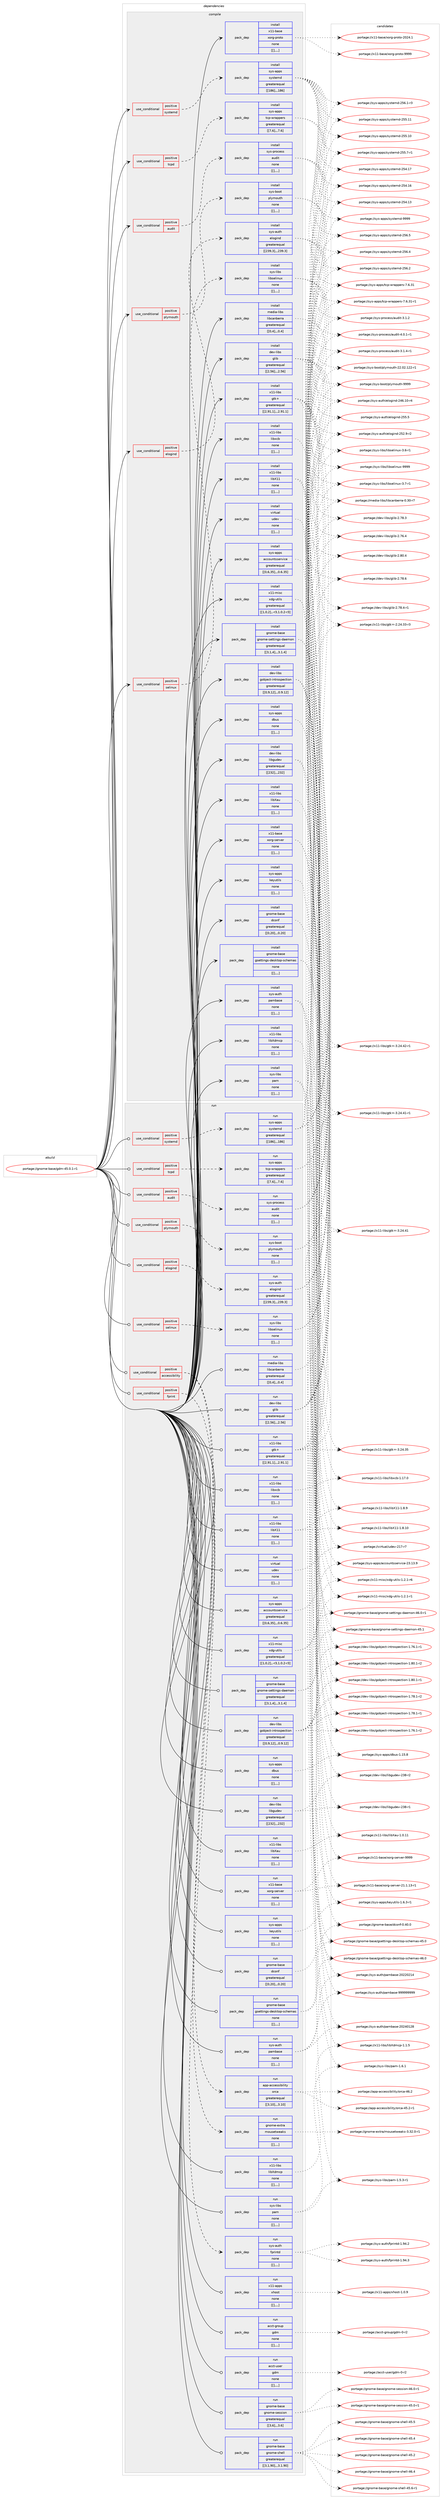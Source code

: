 digraph prolog {

# *************
# Graph options
# *************

newrank=true;
concentrate=true;
compound=true;
graph [rankdir=LR,fontname=Helvetica,fontsize=10,ranksep=1.5];#, ranksep=2.5, nodesep=0.2];
edge  [arrowhead=vee];
node  [fontname=Helvetica,fontsize=10];

# **********
# The ebuild
# **********

subgraph cluster_leftcol {
color=gray;
label=<<i>ebuild</i>>;
id [label="portage://gnome-base/gdm-45.0.1-r1", color=red, width=4, href="../gnome-base/gdm-45.0.1-r1.svg"];
}

# ****************
# The dependencies
# ****************

subgraph cluster_midcol {
color=gray;
label=<<i>dependencies</i>>;
subgraph cluster_compile {
fillcolor="#eeeeee";
style=filled;
label=<<i>compile</i>>;
subgraph cond66956 {
dependency240316 [label=<<TABLE BORDER="0" CELLBORDER="1" CELLSPACING="0" CELLPADDING="4"><TR><TD ROWSPAN="3" CELLPADDING="10">use_conditional</TD></TR><TR><TD>positive</TD></TR><TR><TD>audit</TD></TR></TABLE>>, shape=none, color=red];
subgraph pack171849 {
dependency240317 [label=<<TABLE BORDER="0" CELLBORDER="1" CELLSPACING="0" CELLPADDING="4" WIDTH="220"><TR><TD ROWSPAN="6" CELLPADDING="30">pack_dep</TD></TR><TR><TD WIDTH="110">install</TD></TR><TR><TD>sys-process</TD></TR><TR><TD>audit</TD></TR><TR><TD>none</TD></TR><TR><TD>[[],,,,]</TD></TR></TABLE>>, shape=none, color=blue];
}
dependency240316:e -> dependency240317:w [weight=20,style="dashed",arrowhead="vee"];
}
id:e -> dependency240316:w [weight=20,style="solid",arrowhead="vee"];
subgraph cond66957 {
dependency240318 [label=<<TABLE BORDER="0" CELLBORDER="1" CELLSPACING="0" CELLPADDING="4"><TR><TD ROWSPAN="3" CELLPADDING="10">use_conditional</TD></TR><TR><TD>positive</TD></TR><TR><TD>elogind</TD></TR></TABLE>>, shape=none, color=red];
subgraph pack171850 {
dependency240319 [label=<<TABLE BORDER="0" CELLBORDER="1" CELLSPACING="0" CELLPADDING="4" WIDTH="220"><TR><TD ROWSPAN="6" CELLPADDING="30">pack_dep</TD></TR><TR><TD WIDTH="110">install</TD></TR><TR><TD>sys-auth</TD></TR><TR><TD>elogind</TD></TR><TR><TD>greaterequal</TD></TR><TR><TD>[[239,3],,,239.3]</TD></TR></TABLE>>, shape=none, color=blue];
}
dependency240318:e -> dependency240319:w [weight=20,style="dashed",arrowhead="vee"];
}
id:e -> dependency240318:w [weight=20,style="solid",arrowhead="vee"];
subgraph cond66958 {
dependency240320 [label=<<TABLE BORDER="0" CELLBORDER="1" CELLSPACING="0" CELLPADDING="4"><TR><TD ROWSPAN="3" CELLPADDING="10">use_conditional</TD></TR><TR><TD>positive</TD></TR><TR><TD>plymouth</TD></TR></TABLE>>, shape=none, color=red];
subgraph pack171851 {
dependency240321 [label=<<TABLE BORDER="0" CELLBORDER="1" CELLSPACING="0" CELLPADDING="4" WIDTH="220"><TR><TD ROWSPAN="6" CELLPADDING="30">pack_dep</TD></TR><TR><TD WIDTH="110">install</TD></TR><TR><TD>sys-boot</TD></TR><TR><TD>plymouth</TD></TR><TR><TD>none</TD></TR><TR><TD>[[],,,,]</TD></TR></TABLE>>, shape=none, color=blue];
}
dependency240320:e -> dependency240321:w [weight=20,style="dashed",arrowhead="vee"];
}
id:e -> dependency240320:w [weight=20,style="solid",arrowhead="vee"];
subgraph cond66959 {
dependency240322 [label=<<TABLE BORDER="0" CELLBORDER="1" CELLSPACING="0" CELLPADDING="4"><TR><TD ROWSPAN="3" CELLPADDING="10">use_conditional</TD></TR><TR><TD>positive</TD></TR><TR><TD>selinux</TD></TR></TABLE>>, shape=none, color=red];
subgraph pack171852 {
dependency240323 [label=<<TABLE BORDER="0" CELLBORDER="1" CELLSPACING="0" CELLPADDING="4" WIDTH="220"><TR><TD ROWSPAN="6" CELLPADDING="30">pack_dep</TD></TR><TR><TD WIDTH="110">install</TD></TR><TR><TD>sys-libs</TD></TR><TR><TD>libselinux</TD></TR><TR><TD>none</TD></TR><TR><TD>[[],,,,]</TD></TR></TABLE>>, shape=none, color=blue];
}
dependency240322:e -> dependency240323:w [weight=20,style="dashed",arrowhead="vee"];
}
id:e -> dependency240322:w [weight=20,style="solid",arrowhead="vee"];
subgraph cond66960 {
dependency240324 [label=<<TABLE BORDER="0" CELLBORDER="1" CELLSPACING="0" CELLPADDING="4"><TR><TD ROWSPAN="3" CELLPADDING="10">use_conditional</TD></TR><TR><TD>positive</TD></TR><TR><TD>systemd</TD></TR></TABLE>>, shape=none, color=red];
subgraph pack171853 {
dependency240325 [label=<<TABLE BORDER="0" CELLBORDER="1" CELLSPACING="0" CELLPADDING="4" WIDTH="220"><TR><TD ROWSPAN="6" CELLPADDING="30">pack_dep</TD></TR><TR><TD WIDTH="110">install</TD></TR><TR><TD>sys-apps</TD></TR><TR><TD>systemd</TD></TR><TR><TD>greaterequal</TD></TR><TR><TD>[[186],,,186]</TD></TR></TABLE>>, shape=none, color=blue];
}
dependency240324:e -> dependency240325:w [weight=20,style="dashed",arrowhead="vee"];
}
id:e -> dependency240324:w [weight=20,style="solid",arrowhead="vee"];
subgraph cond66961 {
dependency240326 [label=<<TABLE BORDER="0" CELLBORDER="1" CELLSPACING="0" CELLPADDING="4"><TR><TD ROWSPAN="3" CELLPADDING="10">use_conditional</TD></TR><TR><TD>positive</TD></TR><TR><TD>tcpd</TD></TR></TABLE>>, shape=none, color=red];
subgraph pack171854 {
dependency240327 [label=<<TABLE BORDER="0" CELLBORDER="1" CELLSPACING="0" CELLPADDING="4" WIDTH="220"><TR><TD ROWSPAN="6" CELLPADDING="30">pack_dep</TD></TR><TR><TD WIDTH="110">install</TD></TR><TR><TD>sys-apps</TD></TR><TR><TD>tcp-wrappers</TD></TR><TR><TD>greaterequal</TD></TR><TR><TD>[[7,6],,,7.6]</TD></TR></TABLE>>, shape=none, color=blue];
}
dependency240326:e -> dependency240327:w [weight=20,style="dashed",arrowhead="vee"];
}
id:e -> dependency240326:w [weight=20,style="solid",arrowhead="vee"];
subgraph pack171855 {
dependency240328 [label=<<TABLE BORDER="0" CELLBORDER="1" CELLSPACING="0" CELLPADDING="4" WIDTH="220"><TR><TD ROWSPAN="6" CELLPADDING="30">pack_dep</TD></TR><TR><TD WIDTH="110">install</TD></TR><TR><TD>dev-libs</TD></TR><TR><TD>glib</TD></TR><TR><TD>greaterequal</TD></TR><TR><TD>[[2,56],,,2.56]</TD></TR></TABLE>>, shape=none, color=blue];
}
id:e -> dependency240328:w [weight=20,style="solid",arrowhead="vee"];
subgraph pack171856 {
dependency240329 [label=<<TABLE BORDER="0" CELLBORDER="1" CELLSPACING="0" CELLPADDING="4" WIDTH="220"><TR><TD ROWSPAN="6" CELLPADDING="30">pack_dep</TD></TR><TR><TD WIDTH="110">install</TD></TR><TR><TD>dev-libs</TD></TR><TR><TD>gobject-introspection</TD></TR><TR><TD>greaterequal</TD></TR><TR><TD>[[0,9,12],,,0.9.12]</TD></TR></TABLE>>, shape=none, color=blue];
}
id:e -> dependency240329:w [weight=20,style="solid",arrowhead="vee"];
subgraph pack171857 {
dependency240330 [label=<<TABLE BORDER="0" CELLBORDER="1" CELLSPACING="0" CELLPADDING="4" WIDTH="220"><TR><TD ROWSPAN="6" CELLPADDING="30">pack_dep</TD></TR><TR><TD WIDTH="110">install</TD></TR><TR><TD>dev-libs</TD></TR><TR><TD>libgudev</TD></TR><TR><TD>greaterequal</TD></TR><TR><TD>[[232],,,232]</TD></TR></TABLE>>, shape=none, color=blue];
}
id:e -> dependency240330:w [weight=20,style="solid",arrowhead="vee"];
subgraph pack171858 {
dependency240331 [label=<<TABLE BORDER="0" CELLBORDER="1" CELLSPACING="0" CELLPADDING="4" WIDTH="220"><TR><TD ROWSPAN="6" CELLPADDING="30">pack_dep</TD></TR><TR><TD WIDTH="110">install</TD></TR><TR><TD>gnome-base</TD></TR><TR><TD>dconf</TD></TR><TR><TD>greaterequal</TD></TR><TR><TD>[[0,20],,,0.20]</TD></TR></TABLE>>, shape=none, color=blue];
}
id:e -> dependency240331:w [weight=20,style="solid",arrowhead="vee"];
subgraph pack171859 {
dependency240332 [label=<<TABLE BORDER="0" CELLBORDER="1" CELLSPACING="0" CELLPADDING="4" WIDTH="220"><TR><TD ROWSPAN="6" CELLPADDING="30">pack_dep</TD></TR><TR><TD WIDTH="110">install</TD></TR><TR><TD>gnome-base</TD></TR><TR><TD>gnome-settings-daemon</TD></TR><TR><TD>greaterequal</TD></TR><TR><TD>[[3,1,4],,,3.1.4]</TD></TR></TABLE>>, shape=none, color=blue];
}
id:e -> dependency240332:w [weight=20,style="solid",arrowhead="vee"];
subgraph pack171860 {
dependency240333 [label=<<TABLE BORDER="0" CELLBORDER="1" CELLSPACING="0" CELLPADDING="4" WIDTH="220"><TR><TD ROWSPAN="6" CELLPADDING="30">pack_dep</TD></TR><TR><TD WIDTH="110">install</TD></TR><TR><TD>gnome-base</TD></TR><TR><TD>gsettings-desktop-schemas</TD></TR><TR><TD>none</TD></TR><TR><TD>[[],,,,]</TD></TR></TABLE>>, shape=none, color=blue];
}
id:e -> dependency240333:w [weight=20,style="solid",arrowhead="vee"];
subgraph pack171861 {
dependency240334 [label=<<TABLE BORDER="0" CELLBORDER="1" CELLSPACING="0" CELLPADDING="4" WIDTH="220"><TR><TD ROWSPAN="6" CELLPADDING="30">pack_dep</TD></TR><TR><TD WIDTH="110">install</TD></TR><TR><TD>media-libs</TD></TR><TR><TD>libcanberra</TD></TR><TR><TD>greaterequal</TD></TR><TR><TD>[[0,4],,,0.4]</TD></TR></TABLE>>, shape=none, color=blue];
}
id:e -> dependency240334:w [weight=20,style="solid",arrowhead="vee"];
subgraph pack171862 {
dependency240335 [label=<<TABLE BORDER="0" CELLBORDER="1" CELLSPACING="0" CELLPADDING="4" WIDTH="220"><TR><TD ROWSPAN="6" CELLPADDING="30">pack_dep</TD></TR><TR><TD WIDTH="110">install</TD></TR><TR><TD>sys-apps</TD></TR><TR><TD>accountsservice</TD></TR><TR><TD>greaterequal</TD></TR><TR><TD>[[0,6,35],,,0.6.35]</TD></TR></TABLE>>, shape=none, color=blue];
}
id:e -> dependency240335:w [weight=20,style="solid",arrowhead="vee"];
subgraph pack171863 {
dependency240336 [label=<<TABLE BORDER="0" CELLBORDER="1" CELLSPACING="0" CELLPADDING="4" WIDTH="220"><TR><TD ROWSPAN="6" CELLPADDING="30">pack_dep</TD></TR><TR><TD WIDTH="110">install</TD></TR><TR><TD>sys-apps</TD></TR><TR><TD>dbus</TD></TR><TR><TD>none</TD></TR><TR><TD>[[],,,,]</TD></TR></TABLE>>, shape=none, color=blue];
}
id:e -> dependency240336:w [weight=20,style="solid",arrowhead="vee"];
subgraph pack171864 {
dependency240337 [label=<<TABLE BORDER="0" CELLBORDER="1" CELLSPACING="0" CELLPADDING="4" WIDTH="220"><TR><TD ROWSPAN="6" CELLPADDING="30">pack_dep</TD></TR><TR><TD WIDTH="110">install</TD></TR><TR><TD>sys-apps</TD></TR><TR><TD>keyutils</TD></TR><TR><TD>none</TD></TR><TR><TD>[[],,,,]</TD></TR></TABLE>>, shape=none, color=blue];
}
id:e -> dependency240337:w [weight=20,style="solid",arrowhead="vee"];
subgraph pack171865 {
dependency240338 [label=<<TABLE BORDER="0" CELLBORDER="1" CELLSPACING="0" CELLPADDING="4" WIDTH="220"><TR><TD ROWSPAN="6" CELLPADDING="30">pack_dep</TD></TR><TR><TD WIDTH="110">install</TD></TR><TR><TD>sys-auth</TD></TR><TR><TD>pambase</TD></TR><TR><TD>none</TD></TR><TR><TD>[[],,,,]</TD></TR></TABLE>>, shape=none, color=blue];
}
id:e -> dependency240338:w [weight=20,style="solid",arrowhead="vee"];
subgraph pack171866 {
dependency240339 [label=<<TABLE BORDER="0" CELLBORDER="1" CELLSPACING="0" CELLPADDING="4" WIDTH="220"><TR><TD ROWSPAN="6" CELLPADDING="30">pack_dep</TD></TR><TR><TD WIDTH="110">install</TD></TR><TR><TD>sys-libs</TD></TR><TR><TD>pam</TD></TR><TR><TD>none</TD></TR><TR><TD>[[],,,,]</TD></TR></TABLE>>, shape=none, color=blue];
}
id:e -> dependency240339:w [weight=20,style="solid",arrowhead="vee"];
subgraph pack171867 {
dependency240340 [label=<<TABLE BORDER="0" CELLBORDER="1" CELLSPACING="0" CELLPADDING="4" WIDTH="220"><TR><TD ROWSPAN="6" CELLPADDING="30">pack_dep</TD></TR><TR><TD WIDTH="110">install</TD></TR><TR><TD>virtual</TD></TR><TR><TD>udev</TD></TR><TR><TD>none</TD></TR><TR><TD>[[],,,,]</TD></TR></TABLE>>, shape=none, color=blue];
}
id:e -> dependency240340:w [weight=20,style="solid",arrowhead="vee"];
subgraph pack171868 {
dependency240341 [label=<<TABLE BORDER="0" CELLBORDER="1" CELLSPACING="0" CELLPADDING="4" WIDTH="220"><TR><TD ROWSPAN="6" CELLPADDING="30">pack_dep</TD></TR><TR><TD WIDTH="110">install</TD></TR><TR><TD>x11-base</TD></TR><TR><TD>xorg-proto</TD></TR><TR><TD>none</TD></TR><TR><TD>[[],,,,]</TD></TR></TABLE>>, shape=none, color=blue];
}
id:e -> dependency240341:w [weight=20,style="solid",arrowhead="vee"];
subgraph pack171869 {
dependency240342 [label=<<TABLE BORDER="0" CELLBORDER="1" CELLSPACING="0" CELLPADDING="4" WIDTH="220"><TR><TD ROWSPAN="6" CELLPADDING="30">pack_dep</TD></TR><TR><TD WIDTH="110">install</TD></TR><TR><TD>x11-base</TD></TR><TR><TD>xorg-server</TD></TR><TR><TD>none</TD></TR><TR><TD>[[],,,,]</TD></TR></TABLE>>, shape=none, color=blue];
}
id:e -> dependency240342:w [weight=20,style="solid",arrowhead="vee"];
subgraph pack171870 {
dependency240343 [label=<<TABLE BORDER="0" CELLBORDER="1" CELLSPACING="0" CELLPADDING="4" WIDTH="220"><TR><TD ROWSPAN="6" CELLPADDING="30">pack_dep</TD></TR><TR><TD WIDTH="110">install</TD></TR><TR><TD>x11-libs</TD></TR><TR><TD>gtk+</TD></TR><TR><TD>greaterequal</TD></TR><TR><TD>[[2,91,1],,,2.91.1]</TD></TR></TABLE>>, shape=none, color=blue];
}
id:e -> dependency240343:w [weight=20,style="solid",arrowhead="vee"];
subgraph pack171871 {
dependency240344 [label=<<TABLE BORDER="0" CELLBORDER="1" CELLSPACING="0" CELLPADDING="4" WIDTH="220"><TR><TD ROWSPAN="6" CELLPADDING="30">pack_dep</TD></TR><TR><TD WIDTH="110">install</TD></TR><TR><TD>x11-libs</TD></TR><TR><TD>libX11</TD></TR><TR><TD>none</TD></TR><TR><TD>[[],,,,]</TD></TR></TABLE>>, shape=none, color=blue];
}
id:e -> dependency240344:w [weight=20,style="solid",arrowhead="vee"];
subgraph pack171872 {
dependency240345 [label=<<TABLE BORDER="0" CELLBORDER="1" CELLSPACING="0" CELLPADDING="4" WIDTH="220"><TR><TD ROWSPAN="6" CELLPADDING="30">pack_dep</TD></TR><TR><TD WIDTH="110">install</TD></TR><TR><TD>x11-libs</TD></TR><TR><TD>libXau</TD></TR><TR><TD>none</TD></TR><TR><TD>[[],,,,]</TD></TR></TABLE>>, shape=none, color=blue];
}
id:e -> dependency240345:w [weight=20,style="solid",arrowhead="vee"];
subgraph pack171873 {
dependency240346 [label=<<TABLE BORDER="0" CELLBORDER="1" CELLSPACING="0" CELLPADDING="4" WIDTH="220"><TR><TD ROWSPAN="6" CELLPADDING="30">pack_dep</TD></TR><TR><TD WIDTH="110">install</TD></TR><TR><TD>x11-libs</TD></TR><TR><TD>libXdmcp</TD></TR><TR><TD>none</TD></TR><TR><TD>[[],,,,]</TD></TR></TABLE>>, shape=none, color=blue];
}
id:e -> dependency240346:w [weight=20,style="solid",arrowhead="vee"];
subgraph pack171874 {
dependency240347 [label=<<TABLE BORDER="0" CELLBORDER="1" CELLSPACING="0" CELLPADDING="4" WIDTH="220"><TR><TD ROWSPAN="6" CELLPADDING="30">pack_dep</TD></TR><TR><TD WIDTH="110">install</TD></TR><TR><TD>x11-libs</TD></TR><TR><TD>libxcb</TD></TR><TR><TD>none</TD></TR><TR><TD>[[],,,,]</TD></TR></TABLE>>, shape=none, color=blue];
}
id:e -> dependency240347:w [weight=20,style="solid",arrowhead="vee"];
subgraph pack171875 {
dependency240348 [label=<<TABLE BORDER="0" CELLBORDER="1" CELLSPACING="0" CELLPADDING="4" WIDTH="220"><TR><TD ROWSPAN="6" CELLPADDING="30">pack_dep</TD></TR><TR><TD WIDTH="110">install</TD></TR><TR><TD>x11-misc</TD></TR><TR><TD>xdg-utils</TD></TR><TR><TD>greaterequal</TD></TR><TR><TD>[[1,0,2],,-r3,1.0.2-r3]</TD></TR></TABLE>>, shape=none, color=blue];
}
id:e -> dependency240348:w [weight=20,style="solid",arrowhead="vee"];
}
subgraph cluster_compileandrun {
fillcolor="#eeeeee";
style=filled;
label=<<i>compile and run</i>>;
}
subgraph cluster_run {
fillcolor="#eeeeee";
style=filled;
label=<<i>run</i>>;
subgraph cond66962 {
dependency240349 [label=<<TABLE BORDER="0" CELLBORDER="1" CELLSPACING="0" CELLPADDING="4"><TR><TD ROWSPAN="3" CELLPADDING="10">use_conditional</TD></TR><TR><TD>positive</TD></TR><TR><TD>accessibility</TD></TR></TABLE>>, shape=none, color=red];
subgraph pack171876 {
dependency240350 [label=<<TABLE BORDER="0" CELLBORDER="1" CELLSPACING="0" CELLPADDING="4" WIDTH="220"><TR><TD ROWSPAN="6" CELLPADDING="30">pack_dep</TD></TR><TR><TD WIDTH="110">run</TD></TR><TR><TD>app-accessibility</TD></TR><TR><TD>orca</TD></TR><TR><TD>greaterequal</TD></TR><TR><TD>[[3,10],,,3.10]</TD></TR></TABLE>>, shape=none, color=blue];
}
dependency240349:e -> dependency240350:w [weight=20,style="dashed",arrowhead="vee"];
subgraph pack171877 {
dependency240351 [label=<<TABLE BORDER="0" CELLBORDER="1" CELLSPACING="0" CELLPADDING="4" WIDTH="220"><TR><TD ROWSPAN="6" CELLPADDING="30">pack_dep</TD></TR><TR><TD WIDTH="110">run</TD></TR><TR><TD>gnome-extra</TD></TR><TR><TD>mousetweaks</TD></TR><TR><TD>none</TD></TR><TR><TD>[[],,,,]</TD></TR></TABLE>>, shape=none, color=blue];
}
dependency240349:e -> dependency240351:w [weight=20,style="dashed",arrowhead="vee"];
}
id:e -> dependency240349:w [weight=20,style="solid",arrowhead="odot"];
subgraph cond66963 {
dependency240352 [label=<<TABLE BORDER="0" CELLBORDER="1" CELLSPACING="0" CELLPADDING="4"><TR><TD ROWSPAN="3" CELLPADDING="10">use_conditional</TD></TR><TR><TD>positive</TD></TR><TR><TD>audit</TD></TR></TABLE>>, shape=none, color=red];
subgraph pack171878 {
dependency240353 [label=<<TABLE BORDER="0" CELLBORDER="1" CELLSPACING="0" CELLPADDING="4" WIDTH="220"><TR><TD ROWSPAN="6" CELLPADDING="30">pack_dep</TD></TR><TR><TD WIDTH="110">run</TD></TR><TR><TD>sys-process</TD></TR><TR><TD>audit</TD></TR><TR><TD>none</TD></TR><TR><TD>[[],,,,]</TD></TR></TABLE>>, shape=none, color=blue];
}
dependency240352:e -> dependency240353:w [weight=20,style="dashed",arrowhead="vee"];
}
id:e -> dependency240352:w [weight=20,style="solid",arrowhead="odot"];
subgraph cond66964 {
dependency240354 [label=<<TABLE BORDER="0" CELLBORDER="1" CELLSPACING="0" CELLPADDING="4"><TR><TD ROWSPAN="3" CELLPADDING="10">use_conditional</TD></TR><TR><TD>positive</TD></TR><TR><TD>elogind</TD></TR></TABLE>>, shape=none, color=red];
subgraph pack171879 {
dependency240355 [label=<<TABLE BORDER="0" CELLBORDER="1" CELLSPACING="0" CELLPADDING="4" WIDTH="220"><TR><TD ROWSPAN="6" CELLPADDING="30">pack_dep</TD></TR><TR><TD WIDTH="110">run</TD></TR><TR><TD>sys-auth</TD></TR><TR><TD>elogind</TD></TR><TR><TD>greaterequal</TD></TR><TR><TD>[[239,3],,,239.3]</TD></TR></TABLE>>, shape=none, color=blue];
}
dependency240354:e -> dependency240355:w [weight=20,style="dashed",arrowhead="vee"];
}
id:e -> dependency240354:w [weight=20,style="solid",arrowhead="odot"];
subgraph cond66965 {
dependency240356 [label=<<TABLE BORDER="0" CELLBORDER="1" CELLSPACING="0" CELLPADDING="4"><TR><TD ROWSPAN="3" CELLPADDING="10">use_conditional</TD></TR><TR><TD>positive</TD></TR><TR><TD>fprint</TD></TR></TABLE>>, shape=none, color=red];
subgraph pack171880 {
dependency240357 [label=<<TABLE BORDER="0" CELLBORDER="1" CELLSPACING="0" CELLPADDING="4" WIDTH="220"><TR><TD ROWSPAN="6" CELLPADDING="30">pack_dep</TD></TR><TR><TD WIDTH="110">run</TD></TR><TR><TD>sys-auth</TD></TR><TR><TD>fprintd</TD></TR><TR><TD>none</TD></TR><TR><TD>[[],,,,]</TD></TR></TABLE>>, shape=none, color=blue];
}
dependency240356:e -> dependency240357:w [weight=20,style="dashed",arrowhead="vee"];
}
id:e -> dependency240356:w [weight=20,style="solid",arrowhead="odot"];
subgraph cond66966 {
dependency240358 [label=<<TABLE BORDER="0" CELLBORDER="1" CELLSPACING="0" CELLPADDING="4"><TR><TD ROWSPAN="3" CELLPADDING="10">use_conditional</TD></TR><TR><TD>positive</TD></TR><TR><TD>plymouth</TD></TR></TABLE>>, shape=none, color=red];
subgraph pack171881 {
dependency240359 [label=<<TABLE BORDER="0" CELLBORDER="1" CELLSPACING="0" CELLPADDING="4" WIDTH="220"><TR><TD ROWSPAN="6" CELLPADDING="30">pack_dep</TD></TR><TR><TD WIDTH="110">run</TD></TR><TR><TD>sys-boot</TD></TR><TR><TD>plymouth</TD></TR><TR><TD>none</TD></TR><TR><TD>[[],,,,]</TD></TR></TABLE>>, shape=none, color=blue];
}
dependency240358:e -> dependency240359:w [weight=20,style="dashed",arrowhead="vee"];
}
id:e -> dependency240358:w [weight=20,style="solid",arrowhead="odot"];
subgraph cond66967 {
dependency240360 [label=<<TABLE BORDER="0" CELLBORDER="1" CELLSPACING="0" CELLPADDING="4"><TR><TD ROWSPAN="3" CELLPADDING="10">use_conditional</TD></TR><TR><TD>positive</TD></TR><TR><TD>selinux</TD></TR></TABLE>>, shape=none, color=red];
subgraph pack171882 {
dependency240361 [label=<<TABLE BORDER="0" CELLBORDER="1" CELLSPACING="0" CELLPADDING="4" WIDTH="220"><TR><TD ROWSPAN="6" CELLPADDING="30">pack_dep</TD></TR><TR><TD WIDTH="110">run</TD></TR><TR><TD>sys-libs</TD></TR><TR><TD>libselinux</TD></TR><TR><TD>none</TD></TR><TR><TD>[[],,,,]</TD></TR></TABLE>>, shape=none, color=blue];
}
dependency240360:e -> dependency240361:w [weight=20,style="dashed",arrowhead="vee"];
}
id:e -> dependency240360:w [weight=20,style="solid",arrowhead="odot"];
subgraph cond66968 {
dependency240362 [label=<<TABLE BORDER="0" CELLBORDER="1" CELLSPACING="0" CELLPADDING="4"><TR><TD ROWSPAN="3" CELLPADDING="10">use_conditional</TD></TR><TR><TD>positive</TD></TR><TR><TD>systemd</TD></TR></TABLE>>, shape=none, color=red];
subgraph pack171883 {
dependency240363 [label=<<TABLE BORDER="0" CELLBORDER="1" CELLSPACING="0" CELLPADDING="4" WIDTH="220"><TR><TD ROWSPAN="6" CELLPADDING="30">pack_dep</TD></TR><TR><TD WIDTH="110">run</TD></TR><TR><TD>sys-apps</TD></TR><TR><TD>systemd</TD></TR><TR><TD>greaterequal</TD></TR><TR><TD>[[186],,,186]</TD></TR></TABLE>>, shape=none, color=blue];
}
dependency240362:e -> dependency240363:w [weight=20,style="dashed",arrowhead="vee"];
}
id:e -> dependency240362:w [weight=20,style="solid",arrowhead="odot"];
subgraph cond66969 {
dependency240364 [label=<<TABLE BORDER="0" CELLBORDER="1" CELLSPACING="0" CELLPADDING="4"><TR><TD ROWSPAN="3" CELLPADDING="10">use_conditional</TD></TR><TR><TD>positive</TD></TR><TR><TD>tcpd</TD></TR></TABLE>>, shape=none, color=red];
subgraph pack171884 {
dependency240365 [label=<<TABLE BORDER="0" CELLBORDER="1" CELLSPACING="0" CELLPADDING="4" WIDTH="220"><TR><TD ROWSPAN="6" CELLPADDING="30">pack_dep</TD></TR><TR><TD WIDTH="110">run</TD></TR><TR><TD>sys-apps</TD></TR><TR><TD>tcp-wrappers</TD></TR><TR><TD>greaterequal</TD></TR><TR><TD>[[7,6],,,7.6]</TD></TR></TABLE>>, shape=none, color=blue];
}
dependency240364:e -> dependency240365:w [weight=20,style="dashed",arrowhead="vee"];
}
id:e -> dependency240364:w [weight=20,style="solid",arrowhead="odot"];
subgraph pack171885 {
dependency240366 [label=<<TABLE BORDER="0" CELLBORDER="1" CELLSPACING="0" CELLPADDING="4" WIDTH="220"><TR><TD ROWSPAN="6" CELLPADDING="30">pack_dep</TD></TR><TR><TD WIDTH="110">run</TD></TR><TR><TD>acct-group</TD></TR><TR><TD>gdm</TD></TR><TR><TD>none</TD></TR><TR><TD>[[],,,,]</TD></TR></TABLE>>, shape=none, color=blue];
}
id:e -> dependency240366:w [weight=20,style="solid",arrowhead="odot"];
subgraph pack171886 {
dependency240367 [label=<<TABLE BORDER="0" CELLBORDER="1" CELLSPACING="0" CELLPADDING="4" WIDTH="220"><TR><TD ROWSPAN="6" CELLPADDING="30">pack_dep</TD></TR><TR><TD WIDTH="110">run</TD></TR><TR><TD>acct-user</TD></TR><TR><TD>gdm</TD></TR><TR><TD>none</TD></TR><TR><TD>[[],,,,]</TD></TR></TABLE>>, shape=none, color=blue];
}
id:e -> dependency240367:w [weight=20,style="solid",arrowhead="odot"];
subgraph pack171887 {
dependency240368 [label=<<TABLE BORDER="0" CELLBORDER="1" CELLSPACING="0" CELLPADDING="4" WIDTH="220"><TR><TD ROWSPAN="6" CELLPADDING="30">pack_dep</TD></TR><TR><TD WIDTH="110">run</TD></TR><TR><TD>dev-libs</TD></TR><TR><TD>glib</TD></TR><TR><TD>greaterequal</TD></TR><TR><TD>[[2,56],,,2.56]</TD></TR></TABLE>>, shape=none, color=blue];
}
id:e -> dependency240368:w [weight=20,style="solid",arrowhead="odot"];
subgraph pack171888 {
dependency240369 [label=<<TABLE BORDER="0" CELLBORDER="1" CELLSPACING="0" CELLPADDING="4" WIDTH="220"><TR><TD ROWSPAN="6" CELLPADDING="30">pack_dep</TD></TR><TR><TD WIDTH="110">run</TD></TR><TR><TD>dev-libs</TD></TR><TR><TD>gobject-introspection</TD></TR><TR><TD>greaterequal</TD></TR><TR><TD>[[0,9,12],,,0.9.12]</TD></TR></TABLE>>, shape=none, color=blue];
}
id:e -> dependency240369:w [weight=20,style="solid",arrowhead="odot"];
subgraph pack171889 {
dependency240370 [label=<<TABLE BORDER="0" CELLBORDER="1" CELLSPACING="0" CELLPADDING="4" WIDTH="220"><TR><TD ROWSPAN="6" CELLPADDING="30">pack_dep</TD></TR><TR><TD WIDTH="110">run</TD></TR><TR><TD>dev-libs</TD></TR><TR><TD>libgudev</TD></TR><TR><TD>greaterequal</TD></TR><TR><TD>[[232],,,232]</TD></TR></TABLE>>, shape=none, color=blue];
}
id:e -> dependency240370:w [weight=20,style="solid",arrowhead="odot"];
subgraph pack171890 {
dependency240371 [label=<<TABLE BORDER="0" CELLBORDER="1" CELLSPACING="0" CELLPADDING="4" WIDTH="220"><TR><TD ROWSPAN="6" CELLPADDING="30">pack_dep</TD></TR><TR><TD WIDTH="110">run</TD></TR><TR><TD>gnome-base</TD></TR><TR><TD>dconf</TD></TR><TR><TD>greaterequal</TD></TR><TR><TD>[[0,20],,,0.20]</TD></TR></TABLE>>, shape=none, color=blue];
}
id:e -> dependency240371:w [weight=20,style="solid",arrowhead="odot"];
subgraph pack171891 {
dependency240372 [label=<<TABLE BORDER="0" CELLBORDER="1" CELLSPACING="0" CELLPADDING="4" WIDTH="220"><TR><TD ROWSPAN="6" CELLPADDING="30">pack_dep</TD></TR><TR><TD WIDTH="110">run</TD></TR><TR><TD>gnome-base</TD></TR><TR><TD>gnome-session</TD></TR><TR><TD>greaterequal</TD></TR><TR><TD>[[3,6],,,3.6]</TD></TR></TABLE>>, shape=none, color=blue];
}
id:e -> dependency240372:w [weight=20,style="solid",arrowhead="odot"];
subgraph pack171892 {
dependency240373 [label=<<TABLE BORDER="0" CELLBORDER="1" CELLSPACING="0" CELLPADDING="4" WIDTH="220"><TR><TD ROWSPAN="6" CELLPADDING="30">pack_dep</TD></TR><TR><TD WIDTH="110">run</TD></TR><TR><TD>gnome-base</TD></TR><TR><TD>gnome-settings-daemon</TD></TR><TR><TD>greaterequal</TD></TR><TR><TD>[[3,1,4],,,3.1.4]</TD></TR></TABLE>>, shape=none, color=blue];
}
id:e -> dependency240373:w [weight=20,style="solid",arrowhead="odot"];
subgraph pack171893 {
dependency240374 [label=<<TABLE BORDER="0" CELLBORDER="1" CELLSPACING="0" CELLPADDING="4" WIDTH="220"><TR><TD ROWSPAN="6" CELLPADDING="30">pack_dep</TD></TR><TR><TD WIDTH="110">run</TD></TR><TR><TD>gnome-base</TD></TR><TR><TD>gnome-shell</TD></TR><TR><TD>greaterequal</TD></TR><TR><TD>[[3,1,90],,,3.1.90]</TD></TR></TABLE>>, shape=none, color=blue];
}
id:e -> dependency240374:w [weight=20,style="solid",arrowhead="odot"];
subgraph pack171894 {
dependency240375 [label=<<TABLE BORDER="0" CELLBORDER="1" CELLSPACING="0" CELLPADDING="4" WIDTH="220"><TR><TD ROWSPAN="6" CELLPADDING="30">pack_dep</TD></TR><TR><TD WIDTH="110">run</TD></TR><TR><TD>gnome-base</TD></TR><TR><TD>gsettings-desktop-schemas</TD></TR><TR><TD>none</TD></TR><TR><TD>[[],,,,]</TD></TR></TABLE>>, shape=none, color=blue];
}
id:e -> dependency240375:w [weight=20,style="solid",arrowhead="odot"];
subgraph pack171895 {
dependency240376 [label=<<TABLE BORDER="0" CELLBORDER="1" CELLSPACING="0" CELLPADDING="4" WIDTH="220"><TR><TD ROWSPAN="6" CELLPADDING="30">pack_dep</TD></TR><TR><TD WIDTH="110">run</TD></TR><TR><TD>media-libs</TD></TR><TR><TD>libcanberra</TD></TR><TR><TD>greaterequal</TD></TR><TR><TD>[[0,4],,,0.4]</TD></TR></TABLE>>, shape=none, color=blue];
}
id:e -> dependency240376:w [weight=20,style="solid",arrowhead="odot"];
subgraph pack171896 {
dependency240377 [label=<<TABLE BORDER="0" CELLBORDER="1" CELLSPACING="0" CELLPADDING="4" WIDTH="220"><TR><TD ROWSPAN="6" CELLPADDING="30">pack_dep</TD></TR><TR><TD WIDTH="110">run</TD></TR><TR><TD>sys-apps</TD></TR><TR><TD>accountsservice</TD></TR><TR><TD>greaterequal</TD></TR><TR><TD>[[0,6,35],,,0.6.35]</TD></TR></TABLE>>, shape=none, color=blue];
}
id:e -> dependency240377:w [weight=20,style="solid",arrowhead="odot"];
subgraph pack171897 {
dependency240378 [label=<<TABLE BORDER="0" CELLBORDER="1" CELLSPACING="0" CELLPADDING="4" WIDTH="220"><TR><TD ROWSPAN="6" CELLPADDING="30">pack_dep</TD></TR><TR><TD WIDTH="110">run</TD></TR><TR><TD>sys-apps</TD></TR><TR><TD>dbus</TD></TR><TR><TD>none</TD></TR><TR><TD>[[],,,,]</TD></TR></TABLE>>, shape=none, color=blue];
}
id:e -> dependency240378:w [weight=20,style="solid",arrowhead="odot"];
subgraph pack171898 {
dependency240379 [label=<<TABLE BORDER="0" CELLBORDER="1" CELLSPACING="0" CELLPADDING="4" WIDTH="220"><TR><TD ROWSPAN="6" CELLPADDING="30">pack_dep</TD></TR><TR><TD WIDTH="110">run</TD></TR><TR><TD>sys-apps</TD></TR><TR><TD>keyutils</TD></TR><TR><TD>none</TD></TR><TR><TD>[[],,,,]</TD></TR></TABLE>>, shape=none, color=blue];
}
id:e -> dependency240379:w [weight=20,style="solid",arrowhead="odot"];
subgraph pack171899 {
dependency240380 [label=<<TABLE BORDER="0" CELLBORDER="1" CELLSPACING="0" CELLPADDING="4" WIDTH="220"><TR><TD ROWSPAN="6" CELLPADDING="30">pack_dep</TD></TR><TR><TD WIDTH="110">run</TD></TR><TR><TD>sys-auth</TD></TR><TR><TD>pambase</TD></TR><TR><TD>none</TD></TR><TR><TD>[[],,,,]</TD></TR></TABLE>>, shape=none, color=blue];
}
id:e -> dependency240380:w [weight=20,style="solid",arrowhead="odot"];
subgraph pack171900 {
dependency240381 [label=<<TABLE BORDER="0" CELLBORDER="1" CELLSPACING="0" CELLPADDING="4" WIDTH="220"><TR><TD ROWSPAN="6" CELLPADDING="30">pack_dep</TD></TR><TR><TD WIDTH="110">run</TD></TR><TR><TD>sys-libs</TD></TR><TR><TD>pam</TD></TR><TR><TD>none</TD></TR><TR><TD>[[],,,,]</TD></TR></TABLE>>, shape=none, color=blue];
}
id:e -> dependency240381:w [weight=20,style="solid",arrowhead="odot"];
subgraph pack171901 {
dependency240382 [label=<<TABLE BORDER="0" CELLBORDER="1" CELLSPACING="0" CELLPADDING="4" WIDTH="220"><TR><TD ROWSPAN="6" CELLPADDING="30">pack_dep</TD></TR><TR><TD WIDTH="110">run</TD></TR><TR><TD>virtual</TD></TR><TR><TD>udev</TD></TR><TR><TD>none</TD></TR><TR><TD>[[],,,,]</TD></TR></TABLE>>, shape=none, color=blue];
}
id:e -> dependency240382:w [weight=20,style="solid",arrowhead="odot"];
subgraph pack171902 {
dependency240383 [label=<<TABLE BORDER="0" CELLBORDER="1" CELLSPACING="0" CELLPADDING="4" WIDTH="220"><TR><TD ROWSPAN="6" CELLPADDING="30">pack_dep</TD></TR><TR><TD WIDTH="110">run</TD></TR><TR><TD>x11-apps</TD></TR><TR><TD>xhost</TD></TR><TR><TD>none</TD></TR><TR><TD>[[],,,,]</TD></TR></TABLE>>, shape=none, color=blue];
}
id:e -> dependency240383:w [weight=20,style="solid",arrowhead="odot"];
subgraph pack171903 {
dependency240384 [label=<<TABLE BORDER="0" CELLBORDER="1" CELLSPACING="0" CELLPADDING="4" WIDTH="220"><TR><TD ROWSPAN="6" CELLPADDING="30">pack_dep</TD></TR><TR><TD WIDTH="110">run</TD></TR><TR><TD>x11-base</TD></TR><TR><TD>xorg-server</TD></TR><TR><TD>none</TD></TR><TR><TD>[[],,,,]</TD></TR></TABLE>>, shape=none, color=blue];
}
id:e -> dependency240384:w [weight=20,style="solid",arrowhead="odot"];
subgraph pack171904 {
dependency240385 [label=<<TABLE BORDER="0" CELLBORDER="1" CELLSPACING="0" CELLPADDING="4" WIDTH="220"><TR><TD ROWSPAN="6" CELLPADDING="30">pack_dep</TD></TR><TR><TD WIDTH="110">run</TD></TR><TR><TD>x11-libs</TD></TR><TR><TD>gtk+</TD></TR><TR><TD>greaterequal</TD></TR><TR><TD>[[2,91,1],,,2.91.1]</TD></TR></TABLE>>, shape=none, color=blue];
}
id:e -> dependency240385:w [weight=20,style="solid",arrowhead="odot"];
subgraph pack171905 {
dependency240386 [label=<<TABLE BORDER="0" CELLBORDER="1" CELLSPACING="0" CELLPADDING="4" WIDTH="220"><TR><TD ROWSPAN="6" CELLPADDING="30">pack_dep</TD></TR><TR><TD WIDTH="110">run</TD></TR><TR><TD>x11-libs</TD></TR><TR><TD>libX11</TD></TR><TR><TD>none</TD></TR><TR><TD>[[],,,,]</TD></TR></TABLE>>, shape=none, color=blue];
}
id:e -> dependency240386:w [weight=20,style="solid",arrowhead="odot"];
subgraph pack171906 {
dependency240387 [label=<<TABLE BORDER="0" CELLBORDER="1" CELLSPACING="0" CELLPADDING="4" WIDTH="220"><TR><TD ROWSPAN="6" CELLPADDING="30">pack_dep</TD></TR><TR><TD WIDTH="110">run</TD></TR><TR><TD>x11-libs</TD></TR><TR><TD>libXau</TD></TR><TR><TD>none</TD></TR><TR><TD>[[],,,,]</TD></TR></TABLE>>, shape=none, color=blue];
}
id:e -> dependency240387:w [weight=20,style="solid",arrowhead="odot"];
subgraph pack171907 {
dependency240388 [label=<<TABLE BORDER="0" CELLBORDER="1" CELLSPACING="0" CELLPADDING="4" WIDTH="220"><TR><TD ROWSPAN="6" CELLPADDING="30">pack_dep</TD></TR><TR><TD WIDTH="110">run</TD></TR><TR><TD>x11-libs</TD></TR><TR><TD>libXdmcp</TD></TR><TR><TD>none</TD></TR><TR><TD>[[],,,,]</TD></TR></TABLE>>, shape=none, color=blue];
}
id:e -> dependency240388:w [weight=20,style="solid",arrowhead="odot"];
subgraph pack171908 {
dependency240389 [label=<<TABLE BORDER="0" CELLBORDER="1" CELLSPACING="0" CELLPADDING="4" WIDTH="220"><TR><TD ROWSPAN="6" CELLPADDING="30">pack_dep</TD></TR><TR><TD WIDTH="110">run</TD></TR><TR><TD>x11-libs</TD></TR><TR><TD>libxcb</TD></TR><TR><TD>none</TD></TR><TR><TD>[[],,,,]</TD></TR></TABLE>>, shape=none, color=blue];
}
id:e -> dependency240389:w [weight=20,style="solid",arrowhead="odot"];
subgraph pack171909 {
dependency240390 [label=<<TABLE BORDER="0" CELLBORDER="1" CELLSPACING="0" CELLPADDING="4" WIDTH="220"><TR><TD ROWSPAN="6" CELLPADDING="30">pack_dep</TD></TR><TR><TD WIDTH="110">run</TD></TR><TR><TD>x11-misc</TD></TR><TR><TD>xdg-utils</TD></TR><TR><TD>greaterequal</TD></TR><TR><TD>[[1,0,2],,-r3,1.0.2-r3]</TD></TR></TABLE>>, shape=none, color=blue];
}
id:e -> dependency240390:w [weight=20,style="solid",arrowhead="odot"];
}
}

# **************
# The candidates
# **************

subgraph cluster_choices {
rank=same;
color=gray;
label=<<i>candidates</i>>;

subgraph choice171849 {
color=black;
nodesep=1;
choice115121115451121141119910111511547971171001051164552464846494511449 [label="portage://sys-process/audit-4.0.1-r1", color=red, width=4,href="../sys-process/audit-4.0.1-r1.svg"];
choice115121115451121141119910111511547971171001051164551464946524511449 [label="portage://sys-process/audit-3.1.4-r1", color=red, width=4,href="../sys-process/audit-3.1.4-r1.svg"];
choice11512111545112114111991011151154797117100105116455146494650 [label="portage://sys-process/audit-3.1.2", color=red, width=4,href="../sys-process/audit-3.1.2.svg"];
dependency240317:e -> choice115121115451121141119910111511547971171001051164552464846494511449:w [style=dotted,weight="100"];
dependency240317:e -> choice115121115451121141119910111511547971171001051164551464946524511449:w [style=dotted,weight="100"];
dependency240317:e -> choice11512111545112114111991011151154797117100105116455146494650:w [style=dotted,weight="100"];
}
subgraph choice171850 {
color=black;
nodesep=1;
choice115121115459711711610447101108111103105110100455053534653 [label="portage://sys-auth/elogind-255.5", color=red, width=4,href="../sys-auth/elogind-255.5.svg"];
choice1151211154597117116104471011081111031051101004550535046574511450 [label="portage://sys-auth/elogind-252.9-r2", color=red, width=4,href="../sys-auth/elogind-252.9-r2.svg"];
choice115121115459711711610447101108111103105110100455052544649484511452 [label="portage://sys-auth/elogind-246.10-r4", color=red, width=4,href="../sys-auth/elogind-246.10-r4.svg"];
dependency240319:e -> choice115121115459711711610447101108111103105110100455053534653:w [style=dotted,weight="100"];
dependency240319:e -> choice1151211154597117116104471011081111031051101004550535046574511450:w [style=dotted,weight="100"];
dependency240319:e -> choice115121115459711711610447101108111103105110100455052544649484511452:w [style=dotted,weight="100"];
}
subgraph choice171851 {
color=black;
nodesep=1;
choice1151211154598111111116471121081211091111171161044557575757 [label="portage://sys-boot/plymouth-9999", color=red, width=4,href="../sys-boot/plymouth-9999.svg"];
choice115121115459811111111647112108121109111117116104455050464850464950504511449 [label="portage://sys-boot/plymouth-22.02.122-r1", color=red, width=4,href="../sys-boot/plymouth-22.02.122-r1.svg"];
dependency240321:e -> choice1151211154598111111116471121081211091111171161044557575757:w [style=dotted,weight="100"];
dependency240321:e -> choice115121115459811111111647112108121109111117116104455050464850464950504511449:w [style=dotted,weight="100"];
}
subgraph choice171852 {
color=black;
nodesep=1;
choice115121115451081059811547108105981151011081051101171204557575757 [label="portage://sys-libs/libselinux-9999", color=red, width=4,href="../sys-libs/libselinux-9999.svg"];
choice11512111545108105981154710810598115101108105110117120455146554511449 [label="portage://sys-libs/libselinux-3.7-r1", color=red, width=4,href="../sys-libs/libselinux-3.7-r1.svg"];
choice11512111545108105981154710810598115101108105110117120455146544511449 [label="portage://sys-libs/libselinux-3.6-r1", color=red, width=4,href="../sys-libs/libselinux-3.6-r1.svg"];
dependency240323:e -> choice115121115451081059811547108105981151011081051101171204557575757:w [style=dotted,weight="100"];
dependency240323:e -> choice11512111545108105981154710810598115101108105110117120455146554511449:w [style=dotted,weight="100"];
dependency240323:e -> choice11512111545108105981154710810598115101108105110117120455146544511449:w [style=dotted,weight="100"];
}
subgraph choice171853 {
color=black;
nodesep=1;
choice1151211154597112112115471151211151161011091004557575757 [label="portage://sys-apps/systemd-9999", color=red, width=4,href="../sys-apps/systemd-9999.svg"];
choice115121115459711211211547115121115116101109100455053544653 [label="portage://sys-apps/systemd-256.5", color=red, width=4,href="../sys-apps/systemd-256.5.svg"];
choice115121115459711211211547115121115116101109100455053544652 [label="portage://sys-apps/systemd-256.4", color=red, width=4,href="../sys-apps/systemd-256.4.svg"];
choice115121115459711211211547115121115116101109100455053544650 [label="portage://sys-apps/systemd-256.2", color=red, width=4,href="../sys-apps/systemd-256.2.svg"];
choice1151211154597112112115471151211151161011091004550535446494511451 [label="portage://sys-apps/systemd-256.1-r3", color=red, width=4,href="../sys-apps/systemd-256.1-r3.svg"];
choice11512111545971121121154711512111511610110910045505353464949 [label="portage://sys-apps/systemd-255.11", color=red, width=4,href="../sys-apps/systemd-255.11.svg"];
choice11512111545971121121154711512111511610110910045505353464948 [label="portage://sys-apps/systemd-255.10", color=red, width=4,href="../sys-apps/systemd-255.10.svg"];
choice1151211154597112112115471151211151161011091004550535346554511449 [label="portage://sys-apps/systemd-255.7-r1", color=red, width=4,href="../sys-apps/systemd-255.7-r1.svg"];
choice11512111545971121121154711512111511610110910045505352464955 [label="portage://sys-apps/systemd-254.17", color=red, width=4,href="../sys-apps/systemd-254.17.svg"];
choice11512111545971121121154711512111511610110910045505352464954 [label="portage://sys-apps/systemd-254.16", color=red, width=4,href="../sys-apps/systemd-254.16.svg"];
choice11512111545971121121154711512111511610110910045505352464951 [label="portage://sys-apps/systemd-254.13", color=red, width=4,href="../sys-apps/systemd-254.13.svg"];
dependency240325:e -> choice1151211154597112112115471151211151161011091004557575757:w [style=dotted,weight="100"];
dependency240325:e -> choice115121115459711211211547115121115116101109100455053544653:w [style=dotted,weight="100"];
dependency240325:e -> choice115121115459711211211547115121115116101109100455053544652:w [style=dotted,weight="100"];
dependency240325:e -> choice115121115459711211211547115121115116101109100455053544650:w [style=dotted,weight="100"];
dependency240325:e -> choice1151211154597112112115471151211151161011091004550535446494511451:w [style=dotted,weight="100"];
dependency240325:e -> choice11512111545971121121154711512111511610110910045505353464949:w [style=dotted,weight="100"];
dependency240325:e -> choice11512111545971121121154711512111511610110910045505353464948:w [style=dotted,weight="100"];
dependency240325:e -> choice1151211154597112112115471151211151161011091004550535346554511449:w [style=dotted,weight="100"];
dependency240325:e -> choice11512111545971121121154711512111511610110910045505352464955:w [style=dotted,weight="100"];
dependency240325:e -> choice11512111545971121121154711512111511610110910045505352464954:w [style=dotted,weight="100"];
dependency240325:e -> choice11512111545971121121154711512111511610110910045505352464951:w [style=dotted,weight="100"];
}
subgraph choice171854 {
color=black;
nodesep=1;
choice115121115459711211211547116991124511911497112112101114115455546544651494511449 [label="portage://sys-apps/tcp-wrappers-7.6.31-r1", color=red, width=4,href="../sys-apps/tcp-wrappers-7.6.31-r1.svg"];
choice11512111545971121121154711699112451191149711211210111411545554654465149 [label="portage://sys-apps/tcp-wrappers-7.6.31", color=red, width=4,href="../sys-apps/tcp-wrappers-7.6.31.svg"];
dependency240327:e -> choice115121115459711211211547116991124511911497112112101114115455546544651494511449:w [style=dotted,weight="100"];
dependency240327:e -> choice11512111545971121121154711699112451191149711211210111411545554654465149:w [style=dotted,weight="100"];
}
subgraph choice171855 {
color=black;
nodesep=1;
choice1001011184510810598115471031081059845504656484652 [label="portage://dev-libs/glib-2.80.4", color=red, width=4,href="../dev-libs/glib-2.80.4.svg"];
choice1001011184510810598115471031081059845504655564654 [label="portage://dev-libs/glib-2.78.6", color=red, width=4,href="../dev-libs/glib-2.78.6.svg"];
choice10010111845108105981154710310810598455046555646524511449 [label="portage://dev-libs/glib-2.78.4-r1", color=red, width=4,href="../dev-libs/glib-2.78.4-r1.svg"];
choice1001011184510810598115471031081059845504655564651 [label="portage://dev-libs/glib-2.78.3", color=red, width=4,href="../dev-libs/glib-2.78.3.svg"];
choice1001011184510810598115471031081059845504655544652 [label="portage://dev-libs/glib-2.76.4", color=red, width=4,href="../dev-libs/glib-2.76.4.svg"];
dependency240328:e -> choice1001011184510810598115471031081059845504656484652:w [style=dotted,weight="100"];
dependency240328:e -> choice1001011184510810598115471031081059845504655564654:w [style=dotted,weight="100"];
dependency240328:e -> choice10010111845108105981154710310810598455046555646524511449:w [style=dotted,weight="100"];
dependency240328:e -> choice1001011184510810598115471031081059845504655564651:w [style=dotted,weight="100"];
dependency240328:e -> choice1001011184510810598115471031081059845504655544652:w [style=dotted,weight="100"];
}
subgraph choice171856 {
color=black;
nodesep=1;
choice10010111845108105981154710311198106101991164510511011611411111511210199116105111110454946564846494511450 [label="portage://dev-libs/gobject-introspection-1.80.1-r2", color=red, width=4,href="../dev-libs/gobject-introspection-1.80.1-r2.svg"];
choice10010111845108105981154710311198106101991164510511011611411111511210199116105111110454946564846494511449 [label="portage://dev-libs/gobject-introspection-1.80.1-r1", color=red, width=4,href="../dev-libs/gobject-introspection-1.80.1-r1.svg"];
choice10010111845108105981154710311198106101991164510511011611411111511210199116105111110454946555646494511450 [label="portage://dev-libs/gobject-introspection-1.78.1-r2", color=red, width=4,href="../dev-libs/gobject-introspection-1.78.1-r2.svg"];
choice10010111845108105981154710311198106101991164510511011611411111511210199116105111110454946555646494511449 [label="portage://dev-libs/gobject-introspection-1.78.1-r1", color=red, width=4,href="../dev-libs/gobject-introspection-1.78.1-r1.svg"];
choice10010111845108105981154710311198106101991164510511011611411111511210199116105111110454946555446494511450 [label="portage://dev-libs/gobject-introspection-1.76.1-r2", color=red, width=4,href="../dev-libs/gobject-introspection-1.76.1-r2.svg"];
choice10010111845108105981154710311198106101991164510511011611411111511210199116105111110454946555446494511449 [label="portage://dev-libs/gobject-introspection-1.76.1-r1", color=red, width=4,href="../dev-libs/gobject-introspection-1.76.1-r1.svg"];
dependency240329:e -> choice10010111845108105981154710311198106101991164510511011611411111511210199116105111110454946564846494511450:w [style=dotted,weight="100"];
dependency240329:e -> choice10010111845108105981154710311198106101991164510511011611411111511210199116105111110454946564846494511449:w [style=dotted,weight="100"];
dependency240329:e -> choice10010111845108105981154710311198106101991164510511011611411111511210199116105111110454946555646494511450:w [style=dotted,weight="100"];
dependency240329:e -> choice10010111845108105981154710311198106101991164510511011611411111511210199116105111110454946555646494511449:w [style=dotted,weight="100"];
dependency240329:e -> choice10010111845108105981154710311198106101991164510511011611411111511210199116105111110454946555446494511450:w [style=dotted,weight="100"];
dependency240329:e -> choice10010111845108105981154710311198106101991164510511011611411111511210199116105111110454946555446494511449:w [style=dotted,weight="100"];
}
subgraph choice171857 {
color=black;
nodesep=1;
choice10010111845108105981154710810598103117100101118455051564511450 [label="portage://dev-libs/libgudev-238-r2", color=red, width=4,href="../dev-libs/libgudev-238-r2.svg"];
choice10010111845108105981154710810598103117100101118455051564511449 [label="portage://dev-libs/libgudev-238-r1", color=red, width=4,href="../dev-libs/libgudev-238-r1.svg"];
dependency240330:e -> choice10010111845108105981154710810598103117100101118455051564511450:w [style=dotted,weight="100"];
dependency240330:e -> choice10010111845108105981154710810598103117100101118455051564511449:w [style=dotted,weight="100"];
}
subgraph choice171858 {
color=black;
nodesep=1;
choice103110111109101459897115101471009911111010245484652484648 [label="portage://gnome-base/dconf-0.40.0", color=red, width=4,href="../gnome-base/dconf-0.40.0.svg"];
dependency240331:e -> choice103110111109101459897115101471009911111010245484652484648:w [style=dotted,weight="100"];
}
subgraph choice171859 {
color=black;
nodesep=1;
choice1031101111091014598971151014710311011110910145115101116116105110103115451009710110911111045525446484511449 [label="portage://gnome-base/gnome-settings-daemon-46.0-r1", color=red, width=4,href="../gnome-base/gnome-settings-daemon-46.0-r1.svg"];
choice103110111109101459897115101471031101111091014511510111611610511010311545100971011091111104552534649 [label="portage://gnome-base/gnome-settings-daemon-45.1", color=red, width=4,href="../gnome-base/gnome-settings-daemon-45.1.svg"];
dependency240332:e -> choice1031101111091014598971151014710311011110910145115101116116105110103115451009710110911111045525446484511449:w [style=dotted,weight="100"];
dependency240332:e -> choice103110111109101459897115101471031101111091014511510111611610511010311545100971011091111104552534649:w [style=dotted,weight="100"];
}
subgraph choice171860 {
color=black;
nodesep=1;
choice10311011110910145989711510147103115101116116105110103115451001011151071161111124511599104101109971154552544648 [label="portage://gnome-base/gsettings-desktop-schemas-46.0", color=red, width=4,href="../gnome-base/gsettings-desktop-schemas-46.0.svg"];
choice10311011110910145989711510147103115101116116105110103115451001011151071161111124511599104101109971154552534648 [label="portage://gnome-base/gsettings-desktop-schemas-45.0", color=red, width=4,href="../gnome-base/gsettings-desktop-schemas-45.0.svg"];
dependency240333:e -> choice10311011110910145989711510147103115101116116105110103115451001011151071161111124511599104101109971154552544648:w [style=dotted,weight="100"];
dependency240333:e -> choice10311011110910145989711510147103115101116116105110103115451001011151071161111124511599104101109971154552534648:w [style=dotted,weight="100"];
}
subgraph choice171861 {
color=black;
nodesep=1;
choice10910110010597451081059811547108105989997110981011141149745484651484511455 [label="portage://media-libs/libcanberra-0.30-r7", color=red, width=4,href="../media-libs/libcanberra-0.30-r7.svg"];
dependency240334:e -> choice10910110010597451081059811547108105989997110981011141149745484651484511455:w [style=dotted,weight="100"];
}
subgraph choice171862 {
color=black;
nodesep=1;
choice115121115459711211211547979999111117110116115115101114118105991014550514649514657 [label="portage://sys-apps/accountsservice-23.13.9", color=red, width=4,href="../sys-apps/accountsservice-23.13.9.svg"];
dependency240335:e -> choice115121115459711211211547979999111117110116115115101114118105991014550514649514657:w [style=dotted,weight="100"];
}
subgraph choice171863 {
color=black;
nodesep=1;
choice1151211154597112112115471009811711545494649534656 [label="portage://sys-apps/dbus-1.15.8", color=red, width=4,href="../sys-apps/dbus-1.15.8.svg"];
dependency240336:e -> choice1151211154597112112115471009811711545494649534656:w [style=dotted,weight="100"];
}
subgraph choice171864 {
color=black;
nodesep=1;
choice1151211154597112112115471071011211171161051081154549465446514511449 [label="portage://sys-apps/keyutils-1.6.3-r1", color=red, width=4,href="../sys-apps/keyutils-1.6.3-r1.svg"];
dependency240337:e -> choice1151211154597112112115471071011211171161051081154549465446514511449:w [style=dotted,weight="100"];
}
subgraph choice171865 {
color=black;
nodesep=1;
choice11512111545971171161044711297109989711510145575757575757575757 [label="portage://sys-auth/pambase-999999999", color=red, width=4,href="../sys-auth/pambase-999999999.svg"];
choice115121115459711711610447112971099897115101455048505248495056 [label="portage://sys-auth/pambase-20240128", color=red, width=4,href="../sys-auth/pambase-20240128.svg"];
choice115121115459711711610447112971099897115101455048505048504952 [label="portage://sys-auth/pambase-20220214", color=red, width=4,href="../sys-auth/pambase-20220214.svg"];
dependency240338:e -> choice11512111545971171161044711297109989711510145575757575757575757:w [style=dotted,weight="100"];
dependency240338:e -> choice115121115459711711610447112971099897115101455048505248495056:w [style=dotted,weight="100"];
dependency240338:e -> choice115121115459711711610447112971099897115101455048505048504952:w [style=dotted,weight="100"];
}
subgraph choice171866 {
color=black;
nodesep=1;
choice11512111545108105981154711297109454946544649 [label="portage://sys-libs/pam-1.6.1", color=red, width=4,href="../sys-libs/pam-1.6.1.svg"];
choice115121115451081059811547112971094549465346514511449 [label="portage://sys-libs/pam-1.5.3-r1", color=red, width=4,href="../sys-libs/pam-1.5.3-r1.svg"];
dependency240339:e -> choice11512111545108105981154711297109454946544649:w [style=dotted,weight="100"];
dependency240339:e -> choice115121115451081059811547112971094549465346514511449:w [style=dotted,weight="100"];
}
subgraph choice171867 {
color=black;
nodesep=1;
choice1181051141161179710847117100101118455049554511455 [label="portage://virtual/udev-217-r7", color=red, width=4,href="../virtual/udev-217-r7.svg"];
dependency240340:e -> choice1181051141161179710847117100101118455049554511455:w [style=dotted,weight="100"];
}
subgraph choice171868 {
color=black;
nodesep=1;
choice120494945989711510147120111114103451121141111161114557575757 [label="portage://x11-base/xorg-proto-9999", color=red, width=4,href="../x11-base/xorg-proto-9999.svg"];
choice1204949459897115101471201111141034511211411111611145504850524649 [label="portage://x11-base/xorg-proto-2024.1", color=red, width=4,href="../x11-base/xorg-proto-2024.1.svg"];
dependency240341:e -> choice120494945989711510147120111114103451121141111161114557575757:w [style=dotted,weight="100"];
dependency240341:e -> choice1204949459897115101471201111141034511211411111611145504850524649:w [style=dotted,weight="100"];
}
subgraph choice171869 {
color=black;
nodesep=1;
choice120494945989711510147120111114103451151011141181011144557575757 [label="portage://x11-base/xorg-server-9999", color=red, width=4,href="../x11-base/xorg-server-9999.svg"];
choice1204949459897115101471201111141034511510111411810111445504946494649514511449 [label="portage://x11-base/xorg-server-21.1.13-r1", color=red, width=4,href="../x11-base/xorg-server-21.1.13-r1.svg"];
dependency240342:e -> choice120494945989711510147120111114103451151011141181011144557575757:w [style=dotted,weight="100"];
dependency240342:e -> choice1204949459897115101471201111141034511510111411810111445504946494649514511449:w [style=dotted,weight="100"];
}
subgraph choice171870 {
color=black;
nodesep=1;
choice12049494510810598115471031161074345514650524652504511449 [label="portage://x11-libs/gtk+-3.24.42-r1", color=red, width=4,href="../x11-libs/gtk+-3.24.42-r1.svg"];
choice12049494510810598115471031161074345514650524652494511449 [label="portage://x11-libs/gtk+-3.24.41-r1", color=red, width=4,href="../x11-libs/gtk+-3.24.41-r1.svg"];
choice1204949451081059811547103116107434551465052465249 [label="portage://x11-libs/gtk+-3.24.41", color=red, width=4,href="../x11-libs/gtk+-3.24.41.svg"];
choice1204949451081059811547103116107434551465052465153 [label="portage://x11-libs/gtk+-3.24.35", color=red, width=4,href="../x11-libs/gtk+-3.24.35.svg"];
choice12049494510810598115471031161074345504650524651514511451 [label="portage://x11-libs/gtk+-2.24.33-r3", color=red, width=4,href="../x11-libs/gtk+-2.24.33-r3.svg"];
dependency240343:e -> choice12049494510810598115471031161074345514650524652504511449:w [style=dotted,weight="100"];
dependency240343:e -> choice12049494510810598115471031161074345514650524652494511449:w [style=dotted,weight="100"];
dependency240343:e -> choice1204949451081059811547103116107434551465052465249:w [style=dotted,weight="100"];
dependency240343:e -> choice1204949451081059811547103116107434551465052465153:w [style=dotted,weight="100"];
dependency240343:e -> choice12049494510810598115471031161074345504650524651514511451:w [style=dotted,weight="100"];
}
subgraph choice171871 {
color=black;
nodesep=1;
choice12049494510810598115471081059888494945494656464948 [label="portage://x11-libs/libX11-1.8.10", color=red, width=4,href="../x11-libs/libX11-1.8.10.svg"];
choice120494945108105981154710810598884949454946564657 [label="portage://x11-libs/libX11-1.8.9", color=red, width=4,href="../x11-libs/libX11-1.8.9.svg"];
dependency240344:e -> choice12049494510810598115471081059888494945494656464948:w [style=dotted,weight="100"];
dependency240344:e -> choice120494945108105981154710810598884949454946564657:w [style=dotted,weight="100"];
}
subgraph choice171872 {
color=black;
nodesep=1;
choice120494945108105981154710810598889711745494648464949 [label="portage://x11-libs/libXau-1.0.11", color=red, width=4,href="../x11-libs/libXau-1.0.11.svg"];
dependency240345:e -> choice120494945108105981154710810598889711745494648464949:w [style=dotted,weight="100"];
}
subgraph choice171873 {
color=black;
nodesep=1;
choice1204949451081059811547108105988810010999112454946494653 [label="portage://x11-libs/libXdmcp-1.1.5", color=red, width=4,href="../x11-libs/libXdmcp-1.1.5.svg"];
dependency240346:e -> choice1204949451081059811547108105988810010999112454946494653:w [style=dotted,weight="100"];
}
subgraph choice171874 {
color=black;
nodesep=1;
choice120494945108105981154710810598120999845494649554648 [label="portage://x11-libs/libxcb-1.17.0", color=red, width=4,href="../x11-libs/libxcb-1.17.0.svg"];
dependency240347:e -> choice120494945108105981154710810598120999845494649554648:w [style=dotted,weight="100"];
}
subgraph choice171875 {
color=black;
nodesep=1;
choice1204949451091051159947120100103451171161051081154549465046494511454 [label="portage://x11-misc/xdg-utils-1.2.1-r6", color=red, width=4,href="../x11-misc/xdg-utils-1.2.1-r6.svg"];
choice1204949451091051159947120100103451171161051081154549465046494511449 [label="portage://x11-misc/xdg-utils-1.2.1-r1", color=red, width=4,href="../x11-misc/xdg-utils-1.2.1-r1.svg"];
dependency240348:e -> choice1204949451091051159947120100103451171161051081154549465046494511454:w [style=dotted,weight="100"];
dependency240348:e -> choice1204949451091051159947120100103451171161051081154549465046494511449:w [style=dotted,weight="100"];
}
subgraph choice171876 {
color=black;
nodesep=1;
choice9711211245979999101115115105981051081051161214711111499974552544650 [label="portage://app-accessibility/orca-46.2", color=red, width=4,href="../app-accessibility/orca-46.2.svg"];
choice97112112459799991011151151059810510810511612147111114999745525346504511449 [label="portage://app-accessibility/orca-45.2-r1", color=red, width=4,href="../app-accessibility/orca-45.2-r1.svg"];
dependency240350:e -> choice9711211245979999101115115105981051081051161214711111499974552544650:w [style=dotted,weight="100"];
dependency240350:e -> choice97112112459799991011151151059810510810511612147111114999745525346504511449:w [style=dotted,weight="100"];
}
subgraph choice171877 {
color=black;
nodesep=1;
choice10311011110910145101120116114974710911111711510111611910197107115455146515046484511449 [label="portage://gnome-extra/mousetweaks-3.32.0-r1", color=red, width=4,href="../gnome-extra/mousetweaks-3.32.0-r1.svg"];
dependency240351:e -> choice10311011110910145101120116114974710911111711510111611910197107115455146515046484511449:w [style=dotted,weight="100"];
}
subgraph choice171878 {
color=black;
nodesep=1;
choice115121115451121141119910111511547971171001051164552464846494511449 [label="portage://sys-process/audit-4.0.1-r1", color=red, width=4,href="../sys-process/audit-4.0.1-r1.svg"];
choice115121115451121141119910111511547971171001051164551464946524511449 [label="portage://sys-process/audit-3.1.4-r1", color=red, width=4,href="../sys-process/audit-3.1.4-r1.svg"];
choice11512111545112114111991011151154797117100105116455146494650 [label="portage://sys-process/audit-3.1.2", color=red, width=4,href="../sys-process/audit-3.1.2.svg"];
dependency240353:e -> choice115121115451121141119910111511547971171001051164552464846494511449:w [style=dotted,weight="100"];
dependency240353:e -> choice115121115451121141119910111511547971171001051164551464946524511449:w [style=dotted,weight="100"];
dependency240353:e -> choice11512111545112114111991011151154797117100105116455146494650:w [style=dotted,weight="100"];
}
subgraph choice171879 {
color=black;
nodesep=1;
choice115121115459711711610447101108111103105110100455053534653 [label="portage://sys-auth/elogind-255.5", color=red, width=4,href="../sys-auth/elogind-255.5.svg"];
choice1151211154597117116104471011081111031051101004550535046574511450 [label="portage://sys-auth/elogind-252.9-r2", color=red, width=4,href="../sys-auth/elogind-252.9-r2.svg"];
choice115121115459711711610447101108111103105110100455052544649484511452 [label="portage://sys-auth/elogind-246.10-r4", color=red, width=4,href="../sys-auth/elogind-246.10-r4.svg"];
dependency240355:e -> choice115121115459711711610447101108111103105110100455053534653:w [style=dotted,weight="100"];
dependency240355:e -> choice1151211154597117116104471011081111031051101004550535046574511450:w [style=dotted,weight="100"];
dependency240355:e -> choice115121115459711711610447101108111103105110100455052544649484511452:w [style=dotted,weight="100"];
}
subgraph choice171880 {
color=black;
nodesep=1;
choice11512111545971171161044710211211410511011610045494657524651 [label="portage://sys-auth/fprintd-1.94.3", color=red, width=4,href="../sys-auth/fprintd-1.94.3.svg"];
choice11512111545971171161044710211211410511011610045494657524650 [label="portage://sys-auth/fprintd-1.94.2", color=red, width=4,href="../sys-auth/fprintd-1.94.2.svg"];
dependency240357:e -> choice11512111545971171161044710211211410511011610045494657524651:w [style=dotted,weight="100"];
dependency240357:e -> choice11512111545971171161044710211211410511011610045494657524650:w [style=dotted,weight="100"];
}
subgraph choice171881 {
color=black;
nodesep=1;
choice1151211154598111111116471121081211091111171161044557575757 [label="portage://sys-boot/plymouth-9999", color=red, width=4,href="../sys-boot/plymouth-9999.svg"];
choice115121115459811111111647112108121109111117116104455050464850464950504511449 [label="portage://sys-boot/plymouth-22.02.122-r1", color=red, width=4,href="../sys-boot/plymouth-22.02.122-r1.svg"];
dependency240359:e -> choice1151211154598111111116471121081211091111171161044557575757:w [style=dotted,weight="100"];
dependency240359:e -> choice115121115459811111111647112108121109111117116104455050464850464950504511449:w [style=dotted,weight="100"];
}
subgraph choice171882 {
color=black;
nodesep=1;
choice115121115451081059811547108105981151011081051101171204557575757 [label="portage://sys-libs/libselinux-9999", color=red, width=4,href="../sys-libs/libselinux-9999.svg"];
choice11512111545108105981154710810598115101108105110117120455146554511449 [label="portage://sys-libs/libselinux-3.7-r1", color=red, width=4,href="../sys-libs/libselinux-3.7-r1.svg"];
choice11512111545108105981154710810598115101108105110117120455146544511449 [label="portage://sys-libs/libselinux-3.6-r1", color=red, width=4,href="../sys-libs/libselinux-3.6-r1.svg"];
dependency240361:e -> choice115121115451081059811547108105981151011081051101171204557575757:w [style=dotted,weight="100"];
dependency240361:e -> choice11512111545108105981154710810598115101108105110117120455146554511449:w [style=dotted,weight="100"];
dependency240361:e -> choice11512111545108105981154710810598115101108105110117120455146544511449:w [style=dotted,weight="100"];
}
subgraph choice171883 {
color=black;
nodesep=1;
choice1151211154597112112115471151211151161011091004557575757 [label="portage://sys-apps/systemd-9999", color=red, width=4,href="../sys-apps/systemd-9999.svg"];
choice115121115459711211211547115121115116101109100455053544653 [label="portage://sys-apps/systemd-256.5", color=red, width=4,href="../sys-apps/systemd-256.5.svg"];
choice115121115459711211211547115121115116101109100455053544652 [label="portage://sys-apps/systemd-256.4", color=red, width=4,href="../sys-apps/systemd-256.4.svg"];
choice115121115459711211211547115121115116101109100455053544650 [label="portage://sys-apps/systemd-256.2", color=red, width=4,href="../sys-apps/systemd-256.2.svg"];
choice1151211154597112112115471151211151161011091004550535446494511451 [label="portage://sys-apps/systemd-256.1-r3", color=red, width=4,href="../sys-apps/systemd-256.1-r3.svg"];
choice11512111545971121121154711512111511610110910045505353464949 [label="portage://sys-apps/systemd-255.11", color=red, width=4,href="../sys-apps/systemd-255.11.svg"];
choice11512111545971121121154711512111511610110910045505353464948 [label="portage://sys-apps/systemd-255.10", color=red, width=4,href="../sys-apps/systemd-255.10.svg"];
choice1151211154597112112115471151211151161011091004550535346554511449 [label="portage://sys-apps/systemd-255.7-r1", color=red, width=4,href="../sys-apps/systemd-255.7-r1.svg"];
choice11512111545971121121154711512111511610110910045505352464955 [label="portage://sys-apps/systemd-254.17", color=red, width=4,href="../sys-apps/systemd-254.17.svg"];
choice11512111545971121121154711512111511610110910045505352464954 [label="portage://sys-apps/systemd-254.16", color=red, width=4,href="../sys-apps/systemd-254.16.svg"];
choice11512111545971121121154711512111511610110910045505352464951 [label="portage://sys-apps/systemd-254.13", color=red, width=4,href="../sys-apps/systemd-254.13.svg"];
dependency240363:e -> choice1151211154597112112115471151211151161011091004557575757:w [style=dotted,weight="100"];
dependency240363:e -> choice115121115459711211211547115121115116101109100455053544653:w [style=dotted,weight="100"];
dependency240363:e -> choice115121115459711211211547115121115116101109100455053544652:w [style=dotted,weight="100"];
dependency240363:e -> choice115121115459711211211547115121115116101109100455053544650:w [style=dotted,weight="100"];
dependency240363:e -> choice1151211154597112112115471151211151161011091004550535446494511451:w [style=dotted,weight="100"];
dependency240363:e -> choice11512111545971121121154711512111511610110910045505353464949:w [style=dotted,weight="100"];
dependency240363:e -> choice11512111545971121121154711512111511610110910045505353464948:w [style=dotted,weight="100"];
dependency240363:e -> choice1151211154597112112115471151211151161011091004550535346554511449:w [style=dotted,weight="100"];
dependency240363:e -> choice11512111545971121121154711512111511610110910045505352464955:w [style=dotted,weight="100"];
dependency240363:e -> choice11512111545971121121154711512111511610110910045505352464954:w [style=dotted,weight="100"];
dependency240363:e -> choice11512111545971121121154711512111511610110910045505352464951:w [style=dotted,weight="100"];
}
subgraph choice171884 {
color=black;
nodesep=1;
choice115121115459711211211547116991124511911497112112101114115455546544651494511449 [label="portage://sys-apps/tcp-wrappers-7.6.31-r1", color=red, width=4,href="../sys-apps/tcp-wrappers-7.6.31-r1.svg"];
choice11512111545971121121154711699112451191149711211210111411545554654465149 [label="portage://sys-apps/tcp-wrappers-7.6.31", color=red, width=4,href="../sys-apps/tcp-wrappers-7.6.31.svg"];
dependency240365:e -> choice115121115459711211211547116991124511911497112112101114115455546544651494511449:w [style=dotted,weight="100"];
dependency240365:e -> choice11512111545971121121154711699112451191149711211210111411545554654465149:w [style=dotted,weight="100"];
}
subgraph choice171885 {
color=black;
nodesep=1;
choice979999116451031141111171124710310010945484511450 [label="portage://acct-group/gdm-0-r2", color=red, width=4,href="../acct-group/gdm-0-r2.svg"];
dependency240366:e -> choice979999116451031141111171124710310010945484511450:w [style=dotted,weight="100"];
}
subgraph choice171886 {
color=black;
nodesep=1;
choice979999116451171151011144710310010945484511450 [label="portage://acct-user/gdm-0-r2", color=red, width=4,href="../acct-user/gdm-0-r2.svg"];
dependency240367:e -> choice979999116451171151011144710310010945484511450:w [style=dotted,weight="100"];
}
subgraph choice171887 {
color=black;
nodesep=1;
choice1001011184510810598115471031081059845504656484652 [label="portage://dev-libs/glib-2.80.4", color=red, width=4,href="../dev-libs/glib-2.80.4.svg"];
choice1001011184510810598115471031081059845504655564654 [label="portage://dev-libs/glib-2.78.6", color=red, width=4,href="../dev-libs/glib-2.78.6.svg"];
choice10010111845108105981154710310810598455046555646524511449 [label="portage://dev-libs/glib-2.78.4-r1", color=red, width=4,href="../dev-libs/glib-2.78.4-r1.svg"];
choice1001011184510810598115471031081059845504655564651 [label="portage://dev-libs/glib-2.78.3", color=red, width=4,href="../dev-libs/glib-2.78.3.svg"];
choice1001011184510810598115471031081059845504655544652 [label="portage://dev-libs/glib-2.76.4", color=red, width=4,href="../dev-libs/glib-2.76.4.svg"];
dependency240368:e -> choice1001011184510810598115471031081059845504656484652:w [style=dotted,weight="100"];
dependency240368:e -> choice1001011184510810598115471031081059845504655564654:w [style=dotted,weight="100"];
dependency240368:e -> choice10010111845108105981154710310810598455046555646524511449:w [style=dotted,weight="100"];
dependency240368:e -> choice1001011184510810598115471031081059845504655564651:w [style=dotted,weight="100"];
dependency240368:e -> choice1001011184510810598115471031081059845504655544652:w [style=dotted,weight="100"];
}
subgraph choice171888 {
color=black;
nodesep=1;
choice10010111845108105981154710311198106101991164510511011611411111511210199116105111110454946564846494511450 [label="portage://dev-libs/gobject-introspection-1.80.1-r2", color=red, width=4,href="../dev-libs/gobject-introspection-1.80.1-r2.svg"];
choice10010111845108105981154710311198106101991164510511011611411111511210199116105111110454946564846494511449 [label="portage://dev-libs/gobject-introspection-1.80.1-r1", color=red, width=4,href="../dev-libs/gobject-introspection-1.80.1-r1.svg"];
choice10010111845108105981154710311198106101991164510511011611411111511210199116105111110454946555646494511450 [label="portage://dev-libs/gobject-introspection-1.78.1-r2", color=red, width=4,href="../dev-libs/gobject-introspection-1.78.1-r2.svg"];
choice10010111845108105981154710311198106101991164510511011611411111511210199116105111110454946555646494511449 [label="portage://dev-libs/gobject-introspection-1.78.1-r1", color=red, width=4,href="../dev-libs/gobject-introspection-1.78.1-r1.svg"];
choice10010111845108105981154710311198106101991164510511011611411111511210199116105111110454946555446494511450 [label="portage://dev-libs/gobject-introspection-1.76.1-r2", color=red, width=4,href="../dev-libs/gobject-introspection-1.76.1-r2.svg"];
choice10010111845108105981154710311198106101991164510511011611411111511210199116105111110454946555446494511449 [label="portage://dev-libs/gobject-introspection-1.76.1-r1", color=red, width=4,href="../dev-libs/gobject-introspection-1.76.1-r1.svg"];
dependency240369:e -> choice10010111845108105981154710311198106101991164510511011611411111511210199116105111110454946564846494511450:w [style=dotted,weight="100"];
dependency240369:e -> choice10010111845108105981154710311198106101991164510511011611411111511210199116105111110454946564846494511449:w [style=dotted,weight="100"];
dependency240369:e -> choice10010111845108105981154710311198106101991164510511011611411111511210199116105111110454946555646494511450:w [style=dotted,weight="100"];
dependency240369:e -> choice10010111845108105981154710311198106101991164510511011611411111511210199116105111110454946555646494511449:w [style=dotted,weight="100"];
dependency240369:e -> choice10010111845108105981154710311198106101991164510511011611411111511210199116105111110454946555446494511450:w [style=dotted,weight="100"];
dependency240369:e -> choice10010111845108105981154710311198106101991164510511011611411111511210199116105111110454946555446494511449:w [style=dotted,weight="100"];
}
subgraph choice171889 {
color=black;
nodesep=1;
choice10010111845108105981154710810598103117100101118455051564511450 [label="portage://dev-libs/libgudev-238-r2", color=red, width=4,href="../dev-libs/libgudev-238-r2.svg"];
choice10010111845108105981154710810598103117100101118455051564511449 [label="portage://dev-libs/libgudev-238-r1", color=red, width=4,href="../dev-libs/libgudev-238-r1.svg"];
dependency240370:e -> choice10010111845108105981154710810598103117100101118455051564511450:w [style=dotted,weight="100"];
dependency240370:e -> choice10010111845108105981154710810598103117100101118455051564511449:w [style=dotted,weight="100"];
}
subgraph choice171890 {
color=black;
nodesep=1;
choice103110111109101459897115101471009911111010245484652484648 [label="portage://gnome-base/dconf-0.40.0", color=red, width=4,href="../gnome-base/dconf-0.40.0.svg"];
dependency240371:e -> choice103110111109101459897115101471009911111010245484652484648:w [style=dotted,weight="100"];
}
subgraph choice171891 {
color=black;
nodesep=1;
choice103110111109101459897115101471031101111091014511510111511510511111045525446484511449 [label="portage://gnome-base/gnome-session-46.0-r1", color=red, width=4,href="../gnome-base/gnome-session-46.0-r1.svg"];
choice103110111109101459897115101471031101111091014511510111511510511111045525346484511449 [label="portage://gnome-base/gnome-session-45.0-r1", color=red, width=4,href="../gnome-base/gnome-session-45.0-r1.svg"];
dependency240372:e -> choice103110111109101459897115101471031101111091014511510111511510511111045525446484511449:w [style=dotted,weight="100"];
dependency240372:e -> choice103110111109101459897115101471031101111091014511510111511510511111045525346484511449:w [style=dotted,weight="100"];
}
subgraph choice171892 {
color=black;
nodesep=1;
choice1031101111091014598971151014710311011110910145115101116116105110103115451009710110911111045525446484511449 [label="portage://gnome-base/gnome-settings-daemon-46.0-r1", color=red, width=4,href="../gnome-base/gnome-settings-daemon-46.0-r1.svg"];
choice103110111109101459897115101471031101111091014511510111611610511010311545100971011091111104552534649 [label="portage://gnome-base/gnome-settings-daemon-45.1", color=red, width=4,href="../gnome-base/gnome-settings-daemon-45.1.svg"];
dependency240373:e -> choice1031101111091014598971151014710311011110910145115101116116105110103115451009710110911111045525446484511449:w [style=dotted,weight="100"];
dependency240373:e -> choice103110111109101459897115101471031101111091014511510111611610511010311545100971011091111104552534649:w [style=dotted,weight="100"];
}
subgraph choice171893 {
color=black;
nodesep=1;
choice10311011110910145989711510147103110111109101451151041011081084552544652 [label="portage://gnome-base/gnome-shell-46.4", color=red, width=4,href="../gnome-base/gnome-shell-46.4.svg"];
choice103110111109101459897115101471031101111091014511510410110810845525346544511449 [label="portage://gnome-base/gnome-shell-45.6-r1", color=red, width=4,href="../gnome-base/gnome-shell-45.6-r1.svg"];
choice10311011110910145989711510147103110111109101451151041011081084552534653 [label="portage://gnome-base/gnome-shell-45.5", color=red, width=4,href="../gnome-base/gnome-shell-45.5.svg"];
choice10311011110910145989711510147103110111109101451151041011081084552534652 [label="portage://gnome-base/gnome-shell-45.4", color=red, width=4,href="../gnome-base/gnome-shell-45.4.svg"];
choice10311011110910145989711510147103110111109101451151041011081084552534650 [label="portage://gnome-base/gnome-shell-45.2", color=red, width=4,href="../gnome-base/gnome-shell-45.2.svg"];
dependency240374:e -> choice10311011110910145989711510147103110111109101451151041011081084552544652:w [style=dotted,weight="100"];
dependency240374:e -> choice103110111109101459897115101471031101111091014511510410110810845525346544511449:w [style=dotted,weight="100"];
dependency240374:e -> choice10311011110910145989711510147103110111109101451151041011081084552534653:w [style=dotted,weight="100"];
dependency240374:e -> choice10311011110910145989711510147103110111109101451151041011081084552534652:w [style=dotted,weight="100"];
dependency240374:e -> choice10311011110910145989711510147103110111109101451151041011081084552534650:w [style=dotted,weight="100"];
}
subgraph choice171894 {
color=black;
nodesep=1;
choice10311011110910145989711510147103115101116116105110103115451001011151071161111124511599104101109971154552544648 [label="portage://gnome-base/gsettings-desktop-schemas-46.0", color=red, width=4,href="../gnome-base/gsettings-desktop-schemas-46.0.svg"];
choice10311011110910145989711510147103115101116116105110103115451001011151071161111124511599104101109971154552534648 [label="portage://gnome-base/gsettings-desktop-schemas-45.0", color=red, width=4,href="../gnome-base/gsettings-desktop-schemas-45.0.svg"];
dependency240375:e -> choice10311011110910145989711510147103115101116116105110103115451001011151071161111124511599104101109971154552544648:w [style=dotted,weight="100"];
dependency240375:e -> choice10311011110910145989711510147103115101116116105110103115451001011151071161111124511599104101109971154552534648:w [style=dotted,weight="100"];
}
subgraph choice171895 {
color=black;
nodesep=1;
choice10910110010597451081059811547108105989997110981011141149745484651484511455 [label="portage://media-libs/libcanberra-0.30-r7", color=red, width=4,href="../media-libs/libcanberra-0.30-r7.svg"];
dependency240376:e -> choice10910110010597451081059811547108105989997110981011141149745484651484511455:w [style=dotted,weight="100"];
}
subgraph choice171896 {
color=black;
nodesep=1;
choice115121115459711211211547979999111117110116115115101114118105991014550514649514657 [label="portage://sys-apps/accountsservice-23.13.9", color=red, width=4,href="../sys-apps/accountsservice-23.13.9.svg"];
dependency240377:e -> choice115121115459711211211547979999111117110116115115101114118105991014550514649514657:w [style=dotted,weight="100"];
}
subgraph choice171897 {
color=black;
nodesep=1;
choice1151211154597112112115471009811711545494649534656 [label="portage://sys-apps/dbus-1.15.8", color=red, width=4,href="../sys-apps/dbus-1.15.8.svg"];
dependency240378:e -> choice1151211154597112112115471009811711545494649534656:w [style=dotted,weight="100"];
}
subgraph choice171898 {
color=black;
nodesep=1;
choice1151211154597112112115471071011211171161051081154549465446514511449 [label="portage://sys-apps/keyutils-1.6.3-r1", color=red, width=4,href="../sys-apps/keyutils-1.6.3-r1.svg"];
dependency240379:e -> choice1151211154597112112115471071011211171161051081154549465446514511449:w [style=dotted,weight="100"];
}
subgraph choice171899 {
color=black;
nodesep=1;
choice11512111545971171161044711297109989711510145575757575757575757 [label="portage://sys-auth/pambase-999999999", color=red, width=4,href="../sys-auth/pambase-999999999.svg"];
choice115121115459711711610447112971099897115101455048505248495056 [label="portage://sys-auth/pambase-20240128", color=red, width=4,href="../sys-auth/pambase-20240128.svg"];
choice115121115459711711610447112971099897115101455048505048504952 [label="portage://sys-auth/pambase-20220214", color=red, width=4,href="../sys-auth/pambase-20220214.svg"];
dependency240380:e -> choice11512111545971171161044711297109989711510145575757575757575757:w [style=dotted,weight="100"];
dependency240380:e -> choice115121115459711711610447112971099897115101455048505248495056:w [style=dotted,weight="100"];
dependency240380:e -> choice115121115459711711610447112971099897115101455048505048504952:w [style=dotted,weight="100"];
}
subgraph choice171900 {
color=black;
nodesep=1;
choice11512111545108105981154711297109454946544649 [label="portage://sys-libs/pam-1.6.1", color=red, width=4,href="../sys-libs/pam-1.6.1.svg"];
choice115121115451081059811547112971094549465346514511449 [label="portage://sys-libs/pam-1.5.3-r1", color=red, width=4,href="../sys-libs/pam-1.5.3-r1.svg"];
dependency240381:e -> choice11512111545108105981154711297109454946544649:w [style=dotted,weight="100"];
dependency240381:e -> choice115121115451081059811547112971094549465346514511449:w [style=dotted,weight="100"];
}
subgraph choice171901 {
color=black;
nodesep=1;
choice1181051141161179710847117100101118455049554511455 [label="portage://virtual/udev-217-r7", color=red, width=4,href="../virtual/udev-217-r7.svg"];
dependency240382:e -> choice1181051141161179710847117100101118455049554511455:w [style=dotted,weight="100"];
}
subgraph choice171902 {
color=black;
nodesep=1;
choice1204949459711211211547120104111115116454946484657 [label="portage://x11-apps/xhost-1.0.9", color=red, width=4,href="../x11-apps/xhost-1.0.9.svg"];
dependency240383:e -> choice1204949459711211211547120104111115116454946484657:w [style=dotted,weight="100"];
}
subgraph choice171903 {
color=black;
nodesep=1;
choice120494945989711510147120111114103451151011141181011144557575757 [label="portage://x11-base/xorg-server-9999", color=red, width=4,href="../x11-base/xorg-server-9999.svg"];
choice1204949459897115101471201111141034511510111411810111445504946494649514511449 [label="portage://x11-base/xorg-server-21.1.13-r1", color=red, width=4,href="../x11-base/xorg-server-21.1.13-r1.svg"];
dependency240384:e -> choice120494945989711510147120111114103451151011141181011144557575757:w [style=dotted,weight="100"];
dependency240384:e -> choice1204949459897115101471201111141034511510111411810111445504946494649514511449:w [style=dotted,weight="100"];
}
subgraph choice171904 {
color=black;
nodesep=1;
choice12049494510810598115471031161074345514650524652504511449 [label="portage://x11-libs/gtk+-3.24.42-r1", color=red, width=4,href="../x11-libs/gtk+-3.24.42-r1.svg"];
choice12049494510810598115471031161074345514650524652494511449 [label="portage://x11-libs/gtk+-3.24.41-r1", color=red, width=4,href="../x11-libs/gtk+-3.24.41-r1.svg"];
choice1204949451081059811547103116107434551465052465249 [label="portage://x11-libs/gtk+-3.24.41", color=red, width=4,href="../x11-libs/gtk+-3.24.41.svg"];
choice1204949451081059811547103116107434551465052465153 [label="portage://x11-libs/gtk+-3.24.35", color=red, width=4,href="../x11-libs/gtk+-3.24.35.svg"];
choice12049494510810598115471031161074345504650524651514511451 [label="portage://x11-libs/gtk+-2.24.33-r3", color=red, width=4,href="../x11-libs/gtk+-2.24.33-r3.svg"];
dependency240385:e -> choice12049494510810598115471031161074345514650524652504511449:w [style=dotted,weight="100"];
dependency240385:e -> choice12049494510810598115471031161074345514650524652494511449:w [style=dotted,weight="100"];
dependency240385:e -> choice1204949451081059811547103116107434551465052465249:w [style=dotted,weight="100"];
dependency240385:e -> choice1204949451081059811547103116107434551465052465153:w [style=dotted,weight="100"];
dependency240385:e -> choice12049494510810598115471031161074345504650524651514511451:w [style=dotted,weight="100"];
}
subgraph choice171905 {
color=black;
nodesep=1;
choice12049494510810598115471081059888494945494656464948 [label="portage://x11-libs/libX11-1.8.10", color=red, width=4,href="../x11-libs/libX11-1.8.10.svg"];
choice120494945108105981154710810598884949454946564657 [label="portage://x11-libs/libX11-1.8.9", color=red, width=4,href="../x11-libs/libX11-1.8.9.svg"];
dependency240386:e -> choice12049494510810598115471081059888494945494656464948:w [style=dotted,weight="100"];
dependency240386:e -> choice120494945108105981154710810598884949454946564657:w [style=dotted,weight="100"];
}
subgraph choice171906 {
color=black;
nodesep=1;
choice120494945108105981154710810598889711745494648464949 [label="portage://x11-libs/libXau-1.0.11", color=red, width=4,href="../x11-libs/libXau-1.0.11.svg"];
dependency240387:e -> choice120494945108105981154710810598889711745494648464949:w [style=dotted,weight="100"];
}
subgraph choice171907 {
color=black;
nodesep=1;
choice1204949451081059811547108105988810010999112454946494653 [label="portage://x11-libs/libXdmcp-1.1.5", color=red, width=4,href="../x11-libs/libXdmcp-1.1.5.svg"];
dependency240388:e -> choice1204949451081059811547108105988810010999112454946494653:w [style=dotted,weight="100"];
}
subgraph choice171908 {
color=black;
nodesep=1;
choice120494945108105981154710810598120999845494649554648 [label="portage://x11-libs/libxcb-1.17.0", color=red, width=4,href="../x11-libs/libxcb-1.17.0.svg"];
dependency240389:e -> choice120494945108105981154710810598120999845494649554648:w [style=dotted,weight="100"];
}
subgraph choice171909 {
color=black;
nodesep=1;
choice1204949451091051159947120100103451171161051081154549465046494511454 [label="portage://x11-misc/xdg-utils-1.2.1-r6", color=red, width=4,href="../x11-misc/xdg-utils-1.2.1-r6.svg"];
choice1204949451091051159947120100103451171161051081154549465046494511449 [label="portage://x11-misc/xdg-utils-1.2.1-r1", color=red, width=4,href="../x11-misc/xdg-utils-1.2.1-r1.svg"];
dependency240390:e -> choice1204949451091051159947120100103451171161051081154549465046494511454:w [style=dotted,weight="100"];
dependency240390:e -> choice1204949451091051159947120100103451171161051081154549465046494511449:w [style=dotted,weight="100"];
}
}

}
